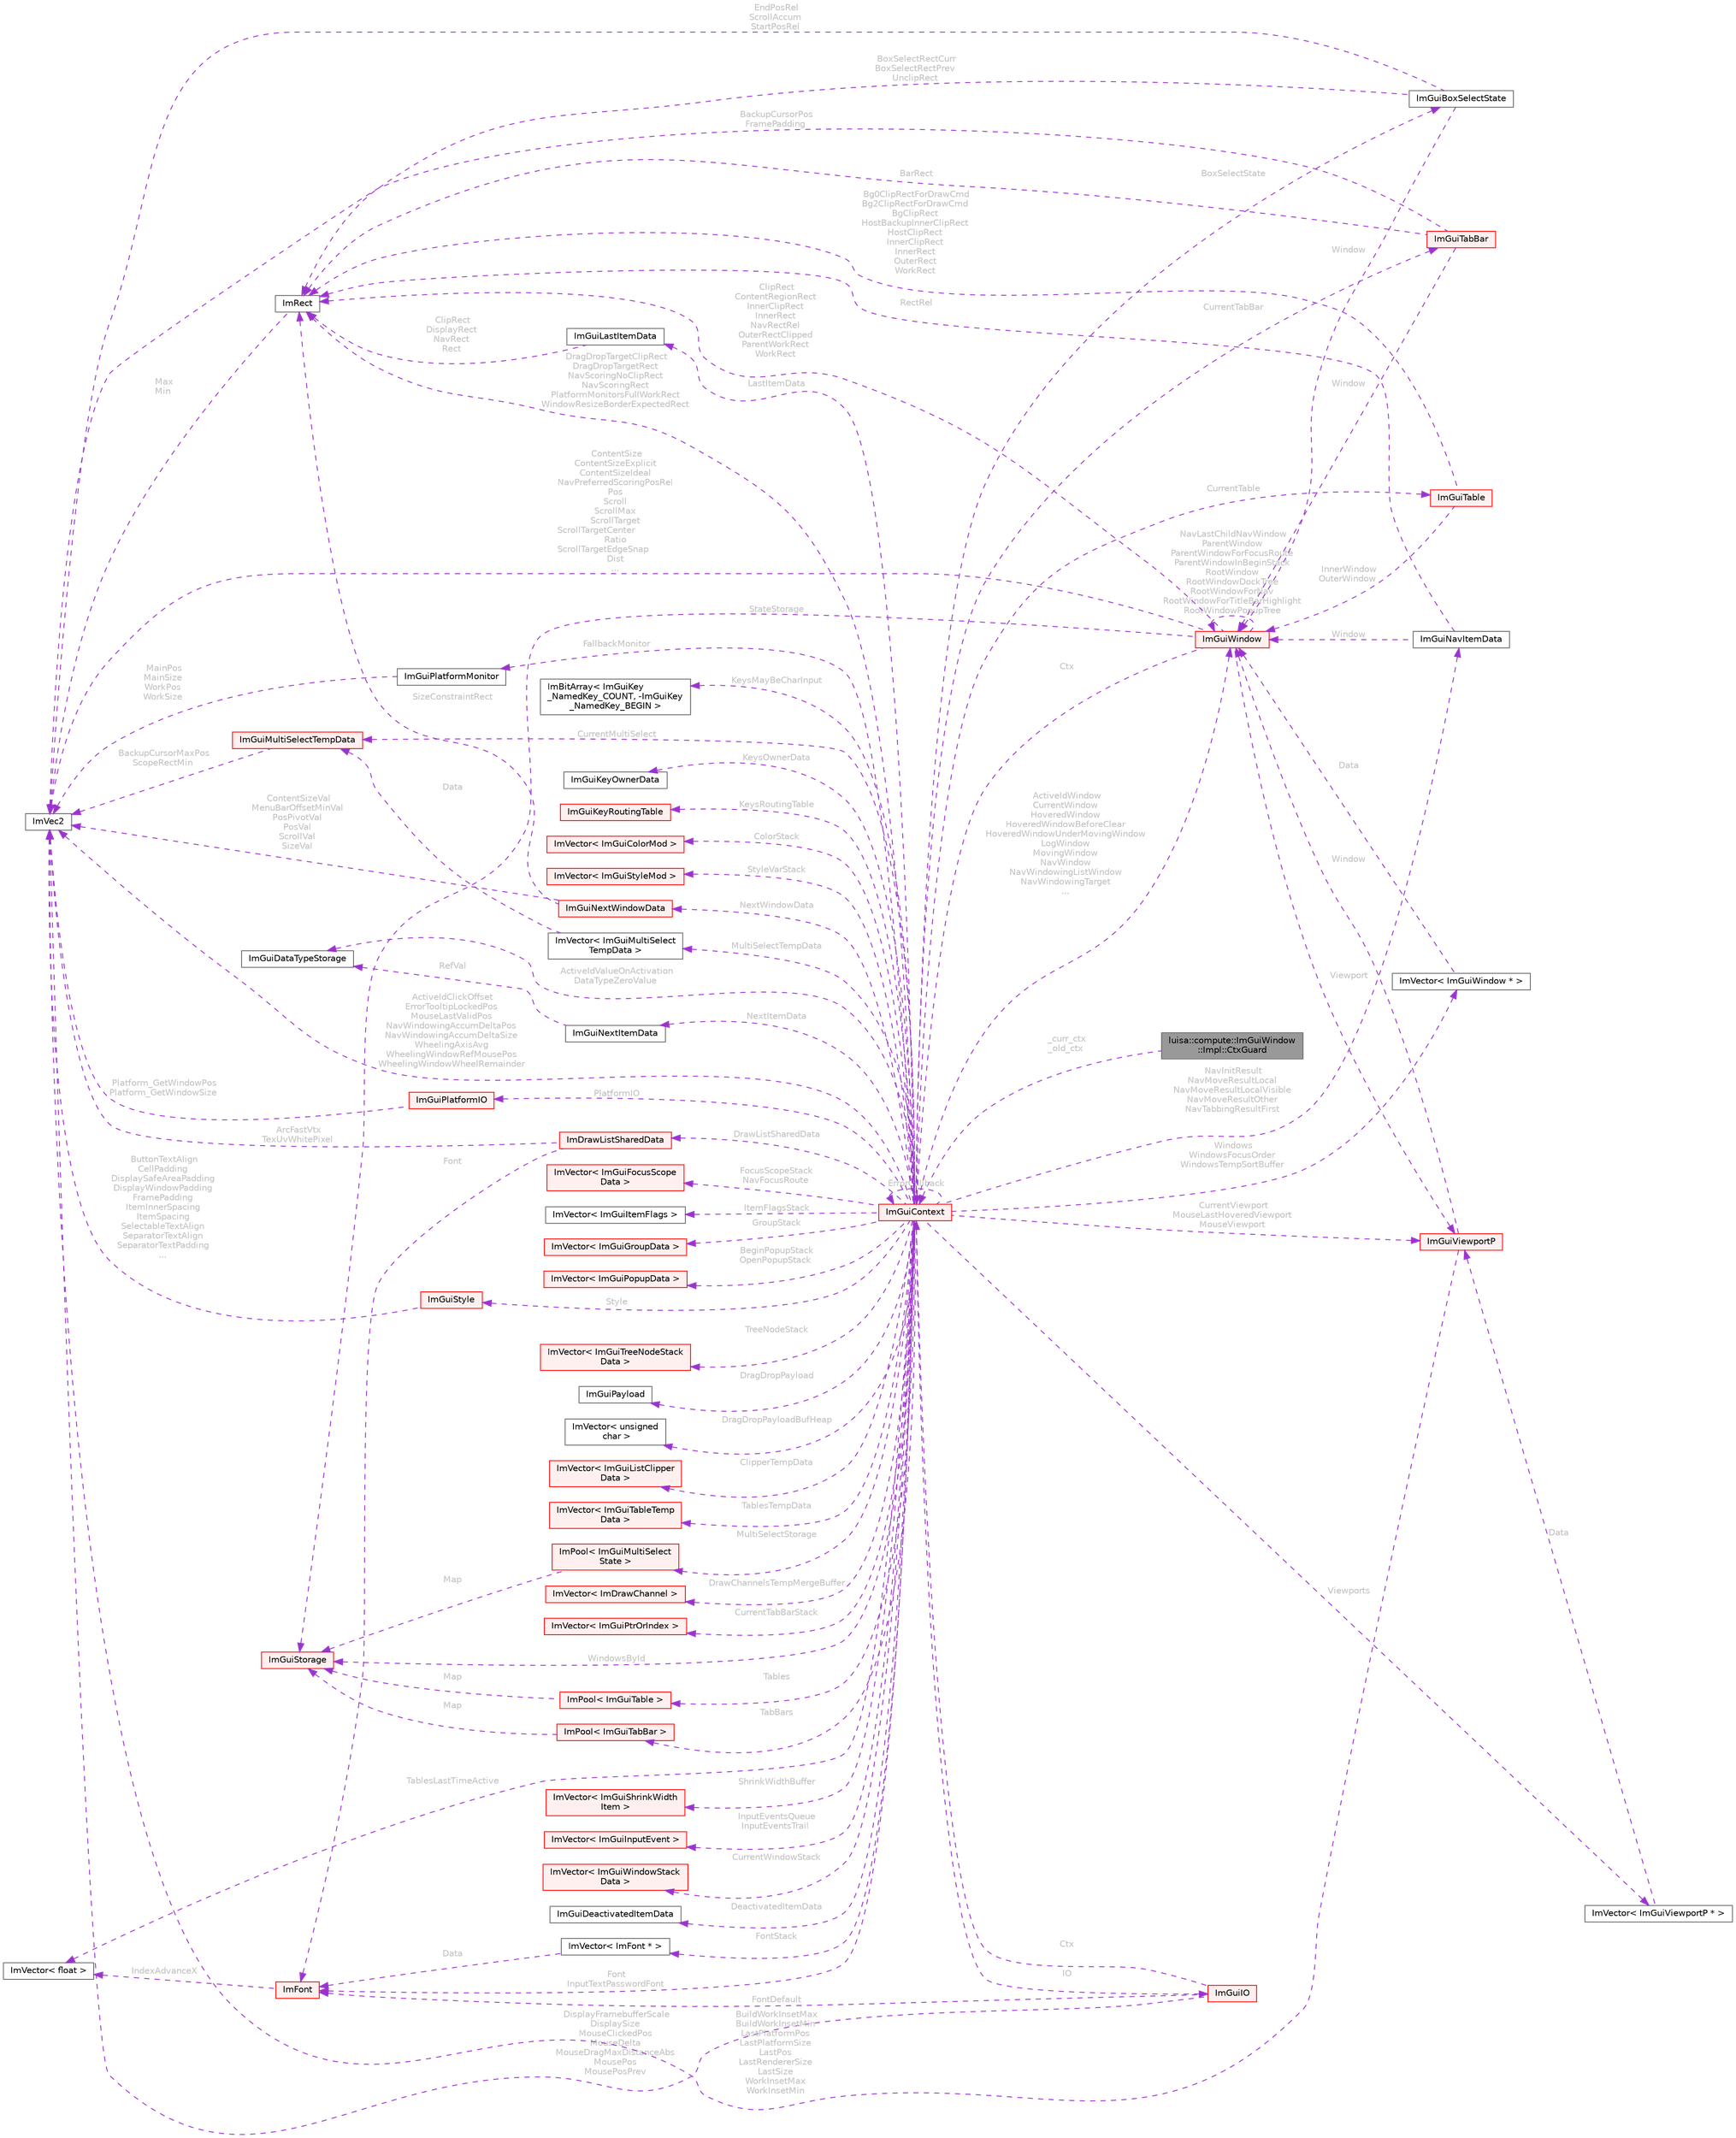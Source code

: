digraph "luisa::compute::ImGuiWindow::Impl::CtxGuard"
{
 // LATEX_PDF_SIZE
  bgcolor="transparent";
  edge [fontname=Helvetica,fontsize=10,labelfontname=Helvetica,labelfontsize=10];
  node [fontname=Helvetica,fontsize=10,shape=box,height=0.2,width=0.4];
  rankdir="LR";
  Node1 [id="Node000001",label="luisa::compute::ImGuiWindow\l::Impl::CtxGuard",height=0.2,width=0.4,color="gray40", fillcolor="grey60", style="filled", fontcolor="black",tooltip=" "];
  Node2 -> Node1 [id="edge1_Node000001_Node000002",dir="back",color="darkorchid3",style="dashed",tooltip=" ",label=" _curr_ctx\n_old_ctx",fontcolor="grey" ];
  Node2 [id="Node000002",label="ImGuiContext",height=0.2,width=0.4,color="red", fillcolor="#FFF0F0", style="filled",URL="$struct_im_gui_context.html",tooltip=" "];
  Node3 -> Node2 [id="edge2_Node000002_Node000003",dir="back",color="darkorchid3",style="dashed",tooltip=" ",label=" IO",fontcolor="grey" ];
  Node3 [id="Node000003",label="ImGuiIO",height=0.2,width=0.4,color="red", fillcolor="#FFF0F0", style="filled",URL="$struct_im_gui_i_o.html",tooltip=" "];
  Node4 -> Node3 [id="edge3_Node000003_Node000004",dir="back",color="darkorchid3",style="dashed",tooltip=" ",label=" DisplayFramebufferScale\nDisplaySize\nMouseClickedPos\nMouseDelta\nMouseDragMaxDistanceAbs\nMousePos\nMousePosPrev",fontcolor="grey" ];
  Node4 [id="Node000004",label="ImVec2",height=0.2,width=0.4,color="gray40", fillcolor="white", style="filled",URL="$struct_im_vec2.html",tooltip=" "];
  Node7 -> Node3 [id="edge4_Node000003_Node000007",dir="back",color="darkorchid3",style="dashed",tooltip=" ",label=" FontDefault",fontcolor="grey" ];
  Node7 [id="Node000007",label="ImFont",height=0.2,width=0.4,color="red", fillcolor="#FFF0F0", style="filled",URL="$struct_im_font.html",tooltip=" "];
  Node8 -> Node7 [id="edge5_Node000007_Node000008",dir="back",color="darkorchid3",style="dashed",tooltip=" ",label=" IndexAdvanceX",fontcolor="grey" ];
  Node8 [id="Node000008",label="ImVector\< float \>",height=0.2,width=0.4,color="gray40", fillcolor="white", style="filled",URL="$struct_im_vector.html",tooltip=" "];
  Node2 -> Node3 [id="edge6_Node000003_Node000002",dir="back",color="darkorchid3",style="dashed",tooltip=" ",label=" Ctx",fontcolor="grey" ];
  Node20 -> Node2 [id="edge7_Node000002_Node000020",dir="back",color="darkorchid3",style="dashed",tooltip=" ",label=" PlatformIO",fontcolor="grey" ];
  Node20 [id="Node000020",label="ImGuiPlatformIO",height=0.2,width=0.4,color="red", fillcolor="#FFF0F0", style="filled",URL="$struct_im_gui_platform_i_o.html",tooltip=" "];
  Node4 -> Node20 [id="edge8_Node000020_Node000004",dir="back",color="darkorchid3",style="dashed",tooltip=" ",label=" Platform_GetWindowPos\nPlatform_GetWindowSize",fontcolor="grey" ];
  Node42 -> Node2 [id="edge9_Node000002_Node000042",dir="back",color="darkorchid3",style="dashed",tooltip=" ",label=" Style",fontcolor="grey" ];
  Node42 [id="Node000042",label="ImGuiStyle",height=0.2,width=0.4,color="red", fillcolor="#FFF0F0", style="filled",URL="$struct_im_gui_style.html",tooltip=" "];
  Node4 -> Node42 [id="edge10_Node000042_Node000004",dir="back",color="darkorchid3",style="dashed",tooltip=" ",label=" ButtonTextAlign\nCellPadding\nDisplaySafeAreaPadding\nDisplayWindowPadding\nFramePadding\nItemInnerSpacing\nItemSpacing\nSelectableTextAlign\nSeparatorTextAlign\nSeparatorTextPadding\n...",fontcolor="grey" ];
  Node7 -> Node2 [id="edge11_Node000002_Node000007",dir="back",color="darkorchid3",style="dashed",tooltip=" ",label=" Font\nInputTextPasswordFont",fontcolor="grey" ];
  Node33 -> Node2 [id="edge12_Node000002_Node000033",dir="back",color="darkorchid3",style="dashed",tooltip=" ",label=" DrawListSharedData",fontcolor="grey" ];
  Node33 [id="Node000033",label="ImDrawListSharedData",height=0.2,width=0.4,color="red", fillcolor="#FFF0F0", style="filled",URL="$struct_im_draw_list_shared_data.html",tooltip=" "];
  Node4 -> Node33 [id="edge13_Node000033_Node000004",dir="back",color="darkorchid3",style="dashed",tooltip=" ",label=" ArcFastVtx\nTexUvWhitePixel",fontcolor="grey" ];
  Node7 -> Node33 [id="edge14_Node000033_Node000007",dir="back",color="darkorchid3",style="dashed",tooltip=" ",label=" Font",fontcolor="grey" ];
  Node43 -> Node2 [id="edge15_Node000002_Node000043",dir="back",color="darkorchid3",style="dashed",tooltip=" ",label=" InputEventsQueue\nInputEventsTrail",fontcolor="grey" ];
  Node43 [id="Node000043",label="ImVector\< ImGuiInputEvent \>",height=0.2,width=0.4,color="red", fillcolor="#FFF0F0", style="filled",URL="$struct_im_vector.html",tooltip=" "];
  Node52 -> Node2 [id="edge16_Node000002_Node000052",dir="back",color="darkorchid3",style="dashed",tooltip=" ",label=" Windows\nWindowsFocusOrder\nWindowsTempSortBuffer",fontcolor="grey" ];
  Node52 [id="Node000052",label="ImVector\< ImGuiWindow * \>",height=0.2,width=0.4,color="gray40", fillcolor="white", style="filled",URL="$struct_im_vector.html",tooltip=" "];
  Node53 -> Node52 [id="edge17_Node000052_Node000053",dir="back",color="darkorchid3",style="dashed",tooltip=" ",label=" Data",fontcolor="grey" ];
  Node53 [id="Node000053",label="ImGuiWindow",height=0.2,width=0.4,color="red", fillcolor="#FFF0F0", style="filled",URL="$struct_im_gui_window.html",tooltip=" "];
  Node2 -> Node53 [id="edge18_Node000053_Node000002",dir="back",color="darkorchid3",style="dashed",tooltip=" ",label=" Ctx",fontcolor="grey" ];
  Node55 -> Node53 [id="edge19_Node000053_Node000055",dir="back",color="darkorchid3",style="dashed",tooltip=" ",label=" Viewport",fontcolor="grey" ];
  Node55 [id="Node000055",label="ImGuiViewportP",height=0.2,width=0.4,color="red", fillcolor="#FFF0F0", style="filled",URL="$struct_im_gui_viewport_p.html",tooltip=" "];
  Node53 -> Node55 [id="edge20_Node000055_Node000053",dir="back",color="darkorchid3",style="dashed",tooltip=" ",label=" Window",fontcolor="grey" ];
  Node4 -> Node55 [id="edge21_Node000055_Node000004",dir="back",color="darkorchid3",style="dashed",tooltip=" ",label=" BuildWorkInsetMax\nBuildWorkInsetMin\nLastPlatformPos\nLastPlatformSize\nLastPos\nLastRendererSize\nLastSize\nWorkInsetMax\nWorkInsetMin",fontcolor="grey" ];
  Node4 -> Node53 [id="edge22_Node000053_Node000004",dir="back",color="darkorchid3",style="dashed",tooltip=" ",label=" ContentSize\nContentSizeExplicit\nContentSizeIdeal\nNavPreferredScoringPosRel\nPos\nScroll\nScrollMax\nScrollTarget\nScrollTargetCenter\lRatio\nScrollTargetEdgeSnap\lDist\n...",fontcolor="grey" ];
  Node65 -> Node53 [id="edge23_Node000053_Node000065",dir="back",color="darkorchid3",style="dashed",tooltip=" ",label=" ClipRect\nContentRegionRect\nInnerClipRect\nInnerRect\nNavRectRel\nOuterRectClipped\nParentWorkRect\nWorkRect",fontcolor="grey" ];
  Node65 [id="Node000065",label="ImRect",height=0.2,width=0.4,color="gray40", fillcolor="white", style="filled",URL="$struct_im_rect.html",tooltip=" "];
  Node4 -> Node65 [id="edge24_Node000065_Node000004",dir="back",color="darkorchid3",style="dashed",tooltip=" ",label=" Max\nMin",fontcolor="grey" ];
  Node61 -> Node53 [id="edge25_Node000053_Node000061",dir="back",color="darkorchid3",style="dashed",tooltip=" ",label=" StateStorage",fontcolor="grey" ];
  Node61 [id="Node000061",label="ImGuiStorage",height=0.2,width=0.4,color="red", fillcolor="#FFF0F0", style="filled",URL="$struct_im_gui_storage.html",tooltip=" "];
  Node53 -> Node53 [id="edge26_Node000053_Node000053",dir="back",color="darkorchid3",style="dashed",tooltip=" ",label=" NavLastChildNavWindow\nParentWindow\nParentWindowForFocusRoute\nParentWindowInBeginStack\nRootWindow\nRootWindowDockTree\nRootWindowForNav\nRootWindowForTitleBarHighlight\nRootWindowPopupTree",fontcolor="grey" ];
  Node77 -> Node2 [id="edge27_Node000002_Node000077",dir="back",color="darkorchid3",style="dashed",tooltip=" ",label=" CurrentWindowStack",fontcolor="grey" ];
  Node77 [id="Node000077",label="ImVector\< ImGuiWindowStack\lData \>",height=0.2,width=0.4,color="red", fillcolor="#FFF0F0", style="filled",URL="$struct_im_vector.html",tooltip=" "];
  Node61 -> Node2 [id="edge28_Node000002_Node000061",dir="back",color="darkorchid3",style="dashed",tooltip=" ",label=" WindowsById",fontcolor="grey" ];
  Node53 -> Node2 [id="edge29_Node000002_Node000053",dir="back",color="darkorchid3",style="dashed",tooltip=" ",label=" ActiveIdWindow\nCurrentWindow\nHoveredWindow\nHoveredWindowBeforeClear\nHoveredWindowUnderMovingWindow\nLogWindow\nMovingWindow\nNavWindow\nNavWindowingListWindow\nNavWindowingTarget\n...",fontcolor="grey" ];
  Node4 -> Node2 [id="edge30_Node000002_Node000004",dir="back",color="darkorchid3",style="dashed",tooltip=" ",label=" ActiveIdClickOffset\nErrorTooltipLockedPos\nMouseLastValidPos\nNavWindowingAccumDeltaPos\nNavWindowingAccumDeltaSize\nWheelingAxisAvg\nWheelingWindowRefMousePos\nWheelingWindowWheelRemainder",fontcolor="grey" ];
  Node81 -> Node2 [id="edge31_Node000002_Node000081",dir="back",color="darkorchid3",style="dashed",tooltip=" ",label=" DeactivatedItemData",fontcolor="grey" ];
  Node81 [id="Node000081",label="ImGuiDeactivatedItemData",height=0.2,width=0.4,color="gray40", fillcolor="white", style="filled",URL="$struct_im_gui_deactivated_item_data.html",tooltip=" "];
  Node82 -> Node2 [id="edge32_Node000002_Node000082",dir="back",color="darkorchid3",style="dashed",tooltip=" ",label=" ActiveIdValueOnActivation\nDataTypeZeroValue",fontcolor="grey" ];
  Node82 [id="Node000082",label="ImGuiDataTypeStorage",height=0.2,width=0.4,color="gray40", fillcolor="white", style="filled",URL="$struct_im_gui_data_type_storage.html",tooltip=" "];
  Node83 -> Node2 [id="edge33_Node000002_Node000083",dir="back",color="darkorchid3",style="dashed",tooltip=" ",label=" KeysMayBeCharInput",fontcolor="grey" ];
  Node83 [id="Node000083",label="ImBitArray\< ImGuiKey\l_NamedKey_COUNT, -ImGuiKey\l_NamedKey_BEGIN \>",height=0.2,width=0.4,color="gray40", fillcolor="white", style="filled",URL="$struct_im_bit_array.html",tooltip=" "];
  Node84 -> Node2 [id="edge34_Node000002_Node000084",dir="back",color="darkorchid3",style="dashed",tooltip=" ",label=" KeysOwnerData",fontcolor="grey" ];
  Node84 [id="Node000084",label="ImGuiKeyOwnerData",height=0.2,width=0.4,color="gray40", fillcolor="white", style="filled",URL="$struct_im_gui_key_owner_data.html",tooltip=" "];
  Node85 -> Node2 [id="edge35_Node000002_Node000085",dir="back",color="darkorchid3",style="dashed",tooltip=" ",label=" KeysRoutingTable",fontcolor="grey" ];
  Node85 [id="Node000085",label="ImGuiKeyRoutingTable",height=0.2,width=0.4,color="red", fillcolor="#FFF0F0", style="filled",URL="$struct_im_gui_key_routing_table.html",tooltip=" "];
  Node88 -> Node2 [id="edge36_Node000002_Node000088",dir="back",color="darkorchid3",style="dashed",tooltip=" ",label=" NextItemData",fontcolor="grey" ];
  Node88 [id="Node000088",label="ImGuiNextItemData",height=0.2,width=0.4,color="gray40", fillcolor="white", style="filled",URL="$struct_im_gui_next_item_data.html",tooltip=" "];
  Node82 -> Node88 [id="edge37_Node000088_Node000082",dir="back",color="darkorchid3",style="dashed",tooltip=" ",label=" RefVal",fontcolor="grey" ];
  Node79 -> Node2 [id="edge38_Node000002_Node000079",dir="back",color="darkorchid3",style="dashed",tooltip=" ",label=" LastItemData",fontcolor="grey" ];
  Node79 [id="Node000079",label="ImGuiLastItemData",height=0.2,width=0.4,color="gray40", fillcolor="white", style="filled",URL="$struct_im_gui_last_item_data.html",tooltip=" "];
  Node65 -> Node79 [id="edge39_Node000079_Node000065",dir="back",color="darkorchid3",style="dashed",tooltip=" ",label=" ClipRect\nDisplayRect\nNavRect\nRect",fontcolor="grey" ];
  Node89 -> Node2 [id="edge40_Node000002_Node000089",dir="back",color="darkorchid3",style="dashed",tooltip=" ",label=" NextWindowData",fontcolor="grey" ];
  Node89 [id="Node000089",label="ImGuiNextWindowData",height=0.2,width=0.4,color="red", fillcolor="#FFF0F0", style="filled",URL="$struct_im_gui_next_window_data.html",tooltip=" "];
  Node4 -> Node89 [id="edge41_Node000089_Node000004",dir="back",color="darkorchid3",style="dashed",tooltip=" ",label=" ContentSizeVal\nMenuBarOffsetMinVal\nPosPivotVal\nPosVal\nScrollVal\nSizeVal",fontcolor="grey" ];
  Node65 -> Node89 [id="edge42_Node000089_Node000065",dir="back",color="darkorchid3",style="dashed",tooltip=" ",label=" SizeConstraintRect",fontcolor="grey" ];
  Node91 -> Node2 [id="edge43_Node000002_Node000091",dir="back",color="darkorchid3",style="dashed",tooltip=" ",label=" ColorStack",fontcolor="grey" ];
  Node91 [id="Node000091",label="ImVector\< ImGuiColorMod \>",height=0.2,width=0.4,color="red", fillcolor="#FFF0F0", style="filled",URL="$struct_im_vector.html",tooltip=" "];
  Node93 -> Node2 [id="edge44_Node000002_Node000093",dir="back",color="darkorchid3",style="dashed",tooltip=" ",label=" StyleVarStack",fontcolor="grey" ];
  Node93 [id="Node000093",label="ImVector\< ImGuiStyleMod \>",height=0.2,width=0.4,color="red", fillcolor="#FFF0F0", style="filled",URL="$struct_im_vector.html",tooltip=" "];
  Node6 -> Node2 [id="edge45_Node000002_Node000006",dir="back",color="darkorchid3",style="dashed",tooltip=" ",label=" FontStack",fontcolor="grey" ];
  Node6 [id="Node000006",label="ImVector\< ImFont * \>",height=0.2,width=0.4,color="gray40", fillcolor="white", style="filled",URL="$struct_im_vector.html",tooltip=" "];
  Node7 -> Node6 [id="edge46_Node000006_Node000007",dir="back",color="darkorchid3",style="dashed",tooltip=" ",label=" Data",fontcolor="grey" ];
  Node95 -> Node2 [id="edge47_Node000002_Node000095",dir="back",color="darkorchid3",style="dashed",tooltip=" ",label=" FocusScopeStack\nNavFocusRoute",fontcolor="grey" ];
  Node95 [id="Node000095",label="ImVector\< ImGuiFocusScope\lData \>",height=0.2,width=0.4,color="red", fillcolor="#FFF0F0", style="filled",URL="$struct_im_vector.html",tooltip=" "];
  Node97 -> Node2 [id="edge48_Node000002_Node000097",dir="back",color="darkorchid3",style="dashed",tooltip=" ",label=" ItemFlagsStack",fontcolor="grey" ];
  Node97 [id="Node000097",label="ImVector\< ImGuiItemFlags \>",height=0.2,width=0.4,color="gray40", fillcolor="white", style="filled",URL="$struct_im_vector.html",tooltip=" "];
  Node98 -> Node2 [id="edge49_Node000002_Node000098",dir="back",color="darkorchid3",style="dashed",tooltip=" ",label=" GroupStack",fontcolor="grey" ];
  Node98 [id="Node000098",label="ImVector\< ImGuiGroupData \>",height=0.2,width=0.4,color="red", fillcolor="#FFF0F0", style="filled",URL="$struct_im_vector.html",tooltip=" "];
  Node100 -> Node2 [id="edge50_Node000002_Node000100",dir="back",color="darkorchid3",style="dashed",tooltip=" ",label=" BeginPopupStack\nOpenPopupStack",fontcolor="grey" ];
  Node100 [id="Node000100",label="ImVector\< ImGuiPopupData \>",height=0.2,width=0.4,color="red", fillcolor="#FFF0F0", style="filled",URL="$struct_im_vector.html",tooltip=" "];
  Node102 -> Node2 [id="edge51_Node000002_Node000102",dir="back",color="darkorchid3",style="dashed",tooltip=" ",label=" TreeNodeStack",fontcolor="grey" ];
  Node102 [id="Node000102",label="ImVector\< ImGuiTreeNodeStack\lData \>",height=0.2,width=0.4,color="red", fillcolor="#FFF0F0", style="filled",URL="$struct_im_vector.html",tooltip=" "];
  Node104 -> Node2 [id="edge52_Node000002_Node000104",dir="back",color="darkorchid3",style="dashed",tooltip=" ",label=" Viewports",fontcolor="grey" ];
  Node104 [id="Node000104",label="ImVector\< ImGuiViewportP * \>",height=0.2,width=0.4,color="gray40", fillcolor="white", style="filled",URL="$struct_im_vector.html",tooltip=" "];
  Node55 -> Node104 [id="edge53_Node000104_Node000055",dir="back",color="darkorchid3",style="dashed",tooltip=" ",label=" Data",fontcolor="grey" ];
  Node55 -> Node2 [id="edge54_Node000002_Node000055",dir="back",color="darkorchid3",style="dashed",tooltip=" ",label=" CurrentViewport\nMouseLastHoveredViewport\nMouseViewport",fontcolor="grey" ];
  Node22 -> Node2 [id="edge55_Node000002_Node000022",dir="back",color="darkorchid3",style="dashed",tooltip=" ",label=" FallbackMonitor",fontcolor="grey" ];
  Node22 [id="Node000022",label="ImGuiPlatformMonitor",height=0.2,width=0.4,color="gray40", fillcolor="white", style="filled",URL="$struct_im_gui_platform_monitor.html",tooltip=" "];
  Node4 -> Node22 [id="edge56_Node000022_Node000004",dir="back",color="darkorchid3",style="dashed",tooltip=" ",label=" MainPos\nMainSize\nWorkPos\nWorkSize",fontcolor="grey" ];
  Node65 -> Node2 [id="edge57_Node000002_Node000065",dir="back",color="darkorchid3",style="dashed",tooltip=" ",label=" DragDropTargetClipRect\nDragDropTargetRect\nNavScoringNoClipRect\nNavScoringRect\nPlatformMonitorsFullWorkRect\nWindowResizeBorderExpectedRect",fontcolor="grey" ];
  Node105 -> Node2 [id="edge58_Node000002_Node000105",dir="back",color="darkorchid3",style="dashed",tooltip=" ",label=" NavInitResult\nNavMoveResultLocal\nNavMoveResultLocalVisible\nNavMoveResultOther\nNavTabbingResultFirst",fontcolor="grey" ];
  Node105 [id="Node000105",label="ImGuiNavItemData",height=0.2,width=0.4,color="gray40", fillcolor="white", style="filled",URL="$struct_im_gui_nav_item_data.html",tooltip=" "];
  Node53 -> Node105 [id="edge59_Node000105_Node000053",dir="back",color="darkorchid3",style="dashed",tooltip=" ",label=" Window",fontcolor="grey" ];
  Node65 -> Node105 [id="edge60_Node000105_Node000065",dir="back",color="darkorchid3",style="dashed",tooltip=" ",label=" RectRel",fontcolor="grey" ];
  Node106 -> Node2 [id="edge61_Node000002_Node000106",dir="back",color="darkorchid3",style="dashed",tooltip=" ",label=" DragDropPayload",fontcolor="grey" ];
  Node106 [id="Node000106",label="ImGuiPayload",height=0.2,width=0.4,color="gray40", fillcolor="white", style="filled",URL="$struct_im_gui_payload.html",tooltip=" "];
  Node107 -> Node2 [id="edge62_Node000002_Node000107",dir="back",color="darkorchid3",style="dashed",tooltip=" ",label=" DragDropPayloadBufHeap",fontcolor="grey" ];
  Node107 [id="Node000107",label="ImVector\< unsigned\l char \>",height=0.2,width=0.4,color="gray40", fillcolor="white", style="filled",URL="$struct_im_vector.html",tooltip=" "];
  Node108 -> Node2 [id="edge63_Node000002_Node000108",dir="back",color="darkorchid3",style="dashed",tooltip=" ",label=" ClipperTempData",fontcolor="grey" ];
  Node108 [id="Node000108",label="ImVector\< ImGuiListClipper\lData \>",height=0.2,width=0.4,color="red", fillcolor="#FFF0F0", style="filled",URL="$struct_im_vector.html",tooltip=" "];
  Node113 -> Node2 [id="edge64_Node000002_Node000113",dir="back",color="darkorchid3",style="dashed",tooltip=" ",label=" CurrentTable",fontcolor="grey" ];
  Node113 [id="Node000113",label="ImGuiTable",height=0.2,width=0.4,color="red", fillcolor="#FFF0F0", style="filled",URL="$struct_im_gui_table.html",tooltip=" "];
  Node65 -> Node113 [id="edge65_Node000113_Node000065",dir="back",color="darkorchid3",style="dashed",tooltip=" ",label=" Bg0ClipRectForDrawCmd\nBg2ClipRectForDrawCmd\nBgClipRect\nHostBackupInnerClipRect\nHostClipRect\nInnerClipRect\nInnerRect\nOuterRect\nWorkRect",fontcolor="grey" ];
  Node53 -> Node113 [id="edge66_Node000113_Node000053",dir="back",color="darkorchid3",style="dashed",tooltip=" ",label=" InnerWindow\nOuterWindow",fontcolor="grey" ];
  Node127 -> Node2 [id="edge67_Node000002_Node000127",dir="back",color="darkorchid3",style="dashed",tooltip=" ",label=" TablesTempData",fontcolor="grey" ];
  Node127 [id="Node000127",label="ImVector\< ImGuiTableTemp\lData \>",height=0.2,width=0.4,color="red", fillcolor="#FFF0F0", style="filled",URL="$struct_im_vector.html",tooltip=" "];
  Node128 -> Node2 [id="edge68_Node000002_Node000128",dir="back",color="darkorchid3",style="dashed",tooltip=" ",label=" Tables",fontcolor="grey" ];
  Node128 [id="Node000128",label="ImPool\< ImGuiTable \>",height=0.2,width=0.4,color="red", fillcolor="#FFF0F0", style="filled",URL="$struct_im_pool.html",tooltip=" "];
  Node61 -> Node128 [id="edge69_Node000128_Node000061",dir="back",color="darkorchid3",style="dashed",tooltip=" ",label=" Map",fontcolor="grey" ];
  Node8 -> Node2 [id="edge70_Node000002_Node000008",dir="back",color="darkorchid3",style="dashed",tooltip=" ",label=" TablesLastTimeActive",fontcolor="grey" ];
  Node37 -> Node2 [id="edge71_Node000002_Node000037",dir="back",color="darkorchid3",style="dashed",tooltip=" ",label=" DrawChannelsTempMergeBuffer",fontcolor="grey" ];
  Node37 [id="Node000037",label="ImVector\< ImDrawChannel \>",height=0.2,width=0.4,color="red", fillcolor="#FFF0F0", style="filled",URL="$struct_im_vector.html",tooltip=" "];
  Node72 -> Node2 [id="edge72_Node000002_Node000072",dir="back",color="darkorchid3",style="dashed",tooltip=" ",label=" CurrentTabBar",fontcolor="grey" ];
  Node72 [id="Node000072",label="ImGuiTabBar",height=0.2,width=0.4,color="red", fillcolor="#FFF0F0", style="filled",URL="$struct_im_gui_tab_bar.html",tooltip=" "];
  Node53 -> Node72 [id="edge73_Node000072_Node000053",dir="back",color="darkorchid3",style="dashed",tooltip=" ",label=" Window",fontcolor="grey" ];
  Node65 -> Node72 [id="edge74_Node000072_Node000065",dir="back",color="darkorchid3",style="dashed",tooltip=" ",label=" BarRect",fontcolor="grey" ];
  Node4 -> Node72 [id="edge75_Node000072_Node000004",dir="back",color="darkorchid3",style="dashed",tooltip=" ",label=" BackupCursorPos\nFramePadding",fontcolor="grey" ];
  Node130 -> Node2 [id="edge76_Node000002_Node000130",dir="back",color="darkorchid3",style="dashed",tooltip=" ",label=" TabBars",fontcolor="grey" ];
  Node130 [id="Node000130",label="ImPool\< ImGuiTabBar \>",height=0.2,width=0.4,color="red", fillcolor="#FFF0F0", style="filled",URL="$struct_im_pool.html",tooltip=" "];
  Node61 -> Node130 [id="edge77_Node000130_Node000061",dir="back",color="darkorchid3",style="dashed",tooltip=" ",label=" Map",fontcolor="grey" ];
  Node132 -> Node2 [id="edge78_Node000002_Node000132",dir="back",color="darkorchid3",style="dashed",tooltip=" ",label=" CurrentTabBarStack",fontcolor="grey" ];
  Node132 [id="Node000132",label="ImVector\< ImGuiPtrOrIndex \>",height=0.2,width=0.4,color="red", fillcolor="#FFF0F0", style="filled",URL="$struct_im_vector.html",tooltip=" "];
  Node134 -> Node2 [id="edge79_Node000002_Node000134",dir="back",color="darkorchid3",style="dashed",tooltip=" ",label=" ShrinkWidthBuffer",fontcolor="grey" ];
  Node134 [id="Node000134",label="ImVector\< ImGuiShrinkWidth\lItem \>",height=0.2,width=0.4,color="red", fillcolor="#FFF0F0", style="filled",URL="$struct_im_vector.html",tooltip=" "];
  Node136 -> Node2 [id="edge80_Node000002_Node000136",dir="back",color="darkorchid3",style="dashed",tooltip=" ",label=" BoxSelectState",fontcolor="grey" ];
  Node136 [id="Node000136",label="ImGuiBoxSelectState",height=0.2,width=0.4,color="gray40", fillcolor="white", style="filled",URL="$struct_im_gui_box_select_state.html",tooltip=" "];
  Node4 -> Node136 [id="edge81_Node000136_Node000004",dir="back",color="darkorchid3",style="dashed",tooltip=" ",label=" EndPosRel\nScrollAccum\nStartPosRel",fontcolor="grey" ];
  Node53 -> Node136 [id="edge82_Node000136_Node000053",dir="back",color="darkorchid3",style="dashed",tooltip=" ",label=" Window",fontcolor="grey" ];
  Node65 -> Node136 [id="edge83_Node000136_Node000065",dir="back",color="darkorchid3",style="dashed",tooltip=" ",label=" BoxSelectRectCurr\nBoxSelectRectPrev\nUnclipRect",fontcolor="grey" ];
  Node137 -> Node2 [id="edge84_Node000002_Node000137",dir="back",color="darkorchid3",style="dashed",tooltip=" ",label=" CurrentMultiSelect",fontcolor="grey" ];
  Node137 [id="Node000137",label="ImGuiMultiSelectTempData",height=0.2,width=0.4,color="red", fillcolor="#FFF0F0", style="filled",URL="$struct_im_gui_multi_select_temp_data.html",tooltip=" "];
  Node4 -> Node137 [id="edge85_Node000137_Node000004",dir="back",color="darkorchid3",style="dashed",tooltip=" ",label=" BackupCursorMaxPos\nScopeRectMin",fontcolor="grey" ];
  Node142 -> Node2 [id="edge86_Node000002_Node000142",dir="back",color="darkorchid3",style="dashed",tooltip=" ",label=" MultiSelectTempData",fontcolor="grey" ];
  Node142 [id="Node000142",label="ImVector\< ImGuiMultiSelect\lTempData \>",height=0.2,width=0.4,color="gray40", fillcolor="white", style="filled",URL="$struct_im_vector.html",tooltip=" "];
  Node137 -> Node142 [id="edge87_Node000142_Node000137",dir="back",color="darkorchid3",style="dashed",tooltip=" ",label=" Data",fontcolor="grey" ];
  Node143 -> Node2 [id="edge88_Node000002_Node000143",dir="back",color="darkorchid3",style="dashed",tooltip=" ",label=" MultiSelectStorage",fontcolor="grey" ];
  Node143 [id="Node000143",label="ImPool\< ImGuiMultiSelect\lState \>",height=0.2,width=0.4,color="red", fillcolor="#FFF0F0", style="filled",URL="$struct_im_pool.html",tooltip=" "];
  Node61 -> Node143 [id="edge89_Node000143_Node000061",dir="back",color="darkorchid3",style="dashed",tooltip=" ",label=" Map",fontcolor="grey" ];
  Node2 -> Node2 [id="edge90_Node000002_Node000002",dir="back",color="darkorchid3",style="dashed",tooltip=" ",label=" ErrorCallback",fontcolor="grey" ];
}
